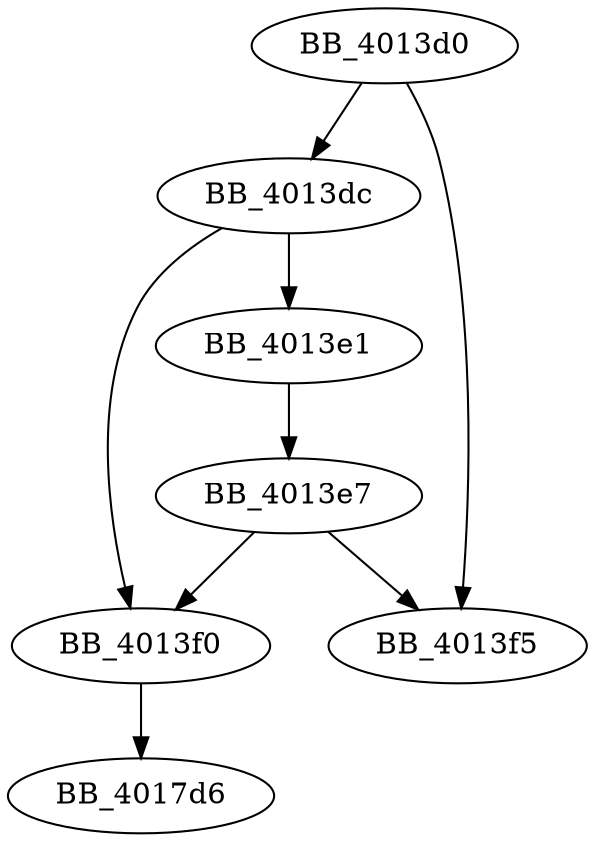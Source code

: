 DiGraph sub_4013D0{
BB_4013d0->BB_4013dc
BB_4013d0->BB_4013f5
BB_4013dc->BB_4013e1
BB_4013dc->BB_4013f0
BB_4013e1->BB_4013e7
BB_4013e7->BB_4013f0
BB_4013e7->BB_4013f5
BB_4013f0->BB_4017d6
}
